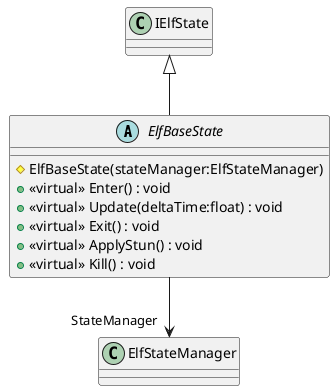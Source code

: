 @startuml
abstract class ElfBaseState {
    # ElfBaseState(stateManager:ElfStateManager)
    + <<virtual>> Enter() : void
    + <<virtual>> Update(deltaTime:float) : void
    + <<virtual>> Exit() : void
    + <<virtual>> ApplyStun() : void
    + <<virtual>> Kill() : void
}
IElfState <|-- ElfBaseState
ElfBaseState --> "StateManager" ElfStateManager
@enduml
